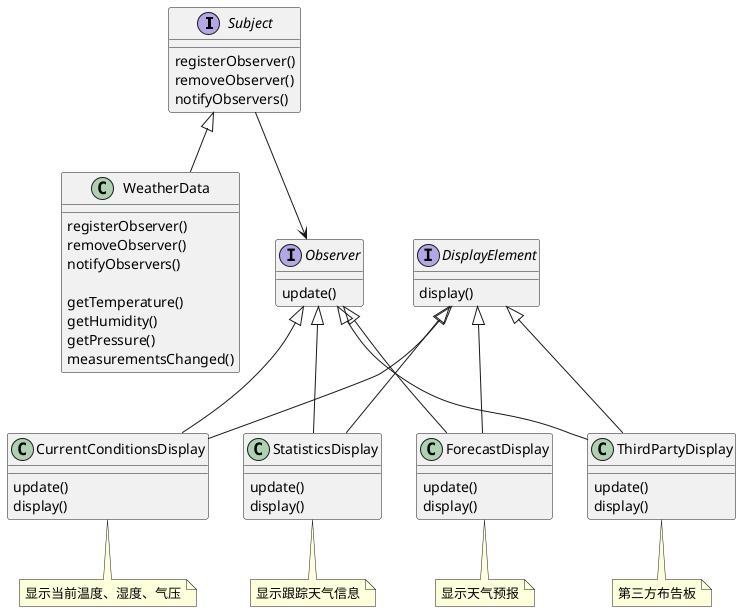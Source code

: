 @startuml
'https://plantuml.com/class-diagram

interface Subject{
    registerObserver()
    removeObserver()
    notifyObservers()
}
Subject <|-- WeatherData
Subject --> Observer

class WeatherData{
    registerObserver()
    removeObserver()
    notifyObservers()

    getTemperature()
    getHumidity()
    getPressure()
    measurementsChanged()
}

interface Observer{
    update()
}
Observer <|-- CurrentConditionsDisplay
Observer <|-- StatisticsDisplay
Observer <|-- ForecastDisplay
Observer <|-- ThirdPartyDisplay

interface DisplayElement{
    display()
}
DisplayElement <|-- CurrentConditionsDisplay
DisplayElement <|-- StatisticsDisplay
DisplayElement <|-- ForecastDisplay
DisplayElement <|-- ThirdPartyDisplay

class CurrentConditionsDisplay{
    update()
    display()
}
note bottom of CurrentConditionsDisplay : 显示当前温度、湿度、气压

class StatisticsDisplay{
    update()
    display()
}
note bottom of StatisticsDisplay : 显示跟踪天气信息

class ForecastDisplay{
    update()
    display()
}
note bottom of ForecastDisplay : 显示天气预报

class ThirdPartyDisplay{
    update()
    display()
}
note bottom of ThirdPartyDisplay : 第三方布告板

@enduml